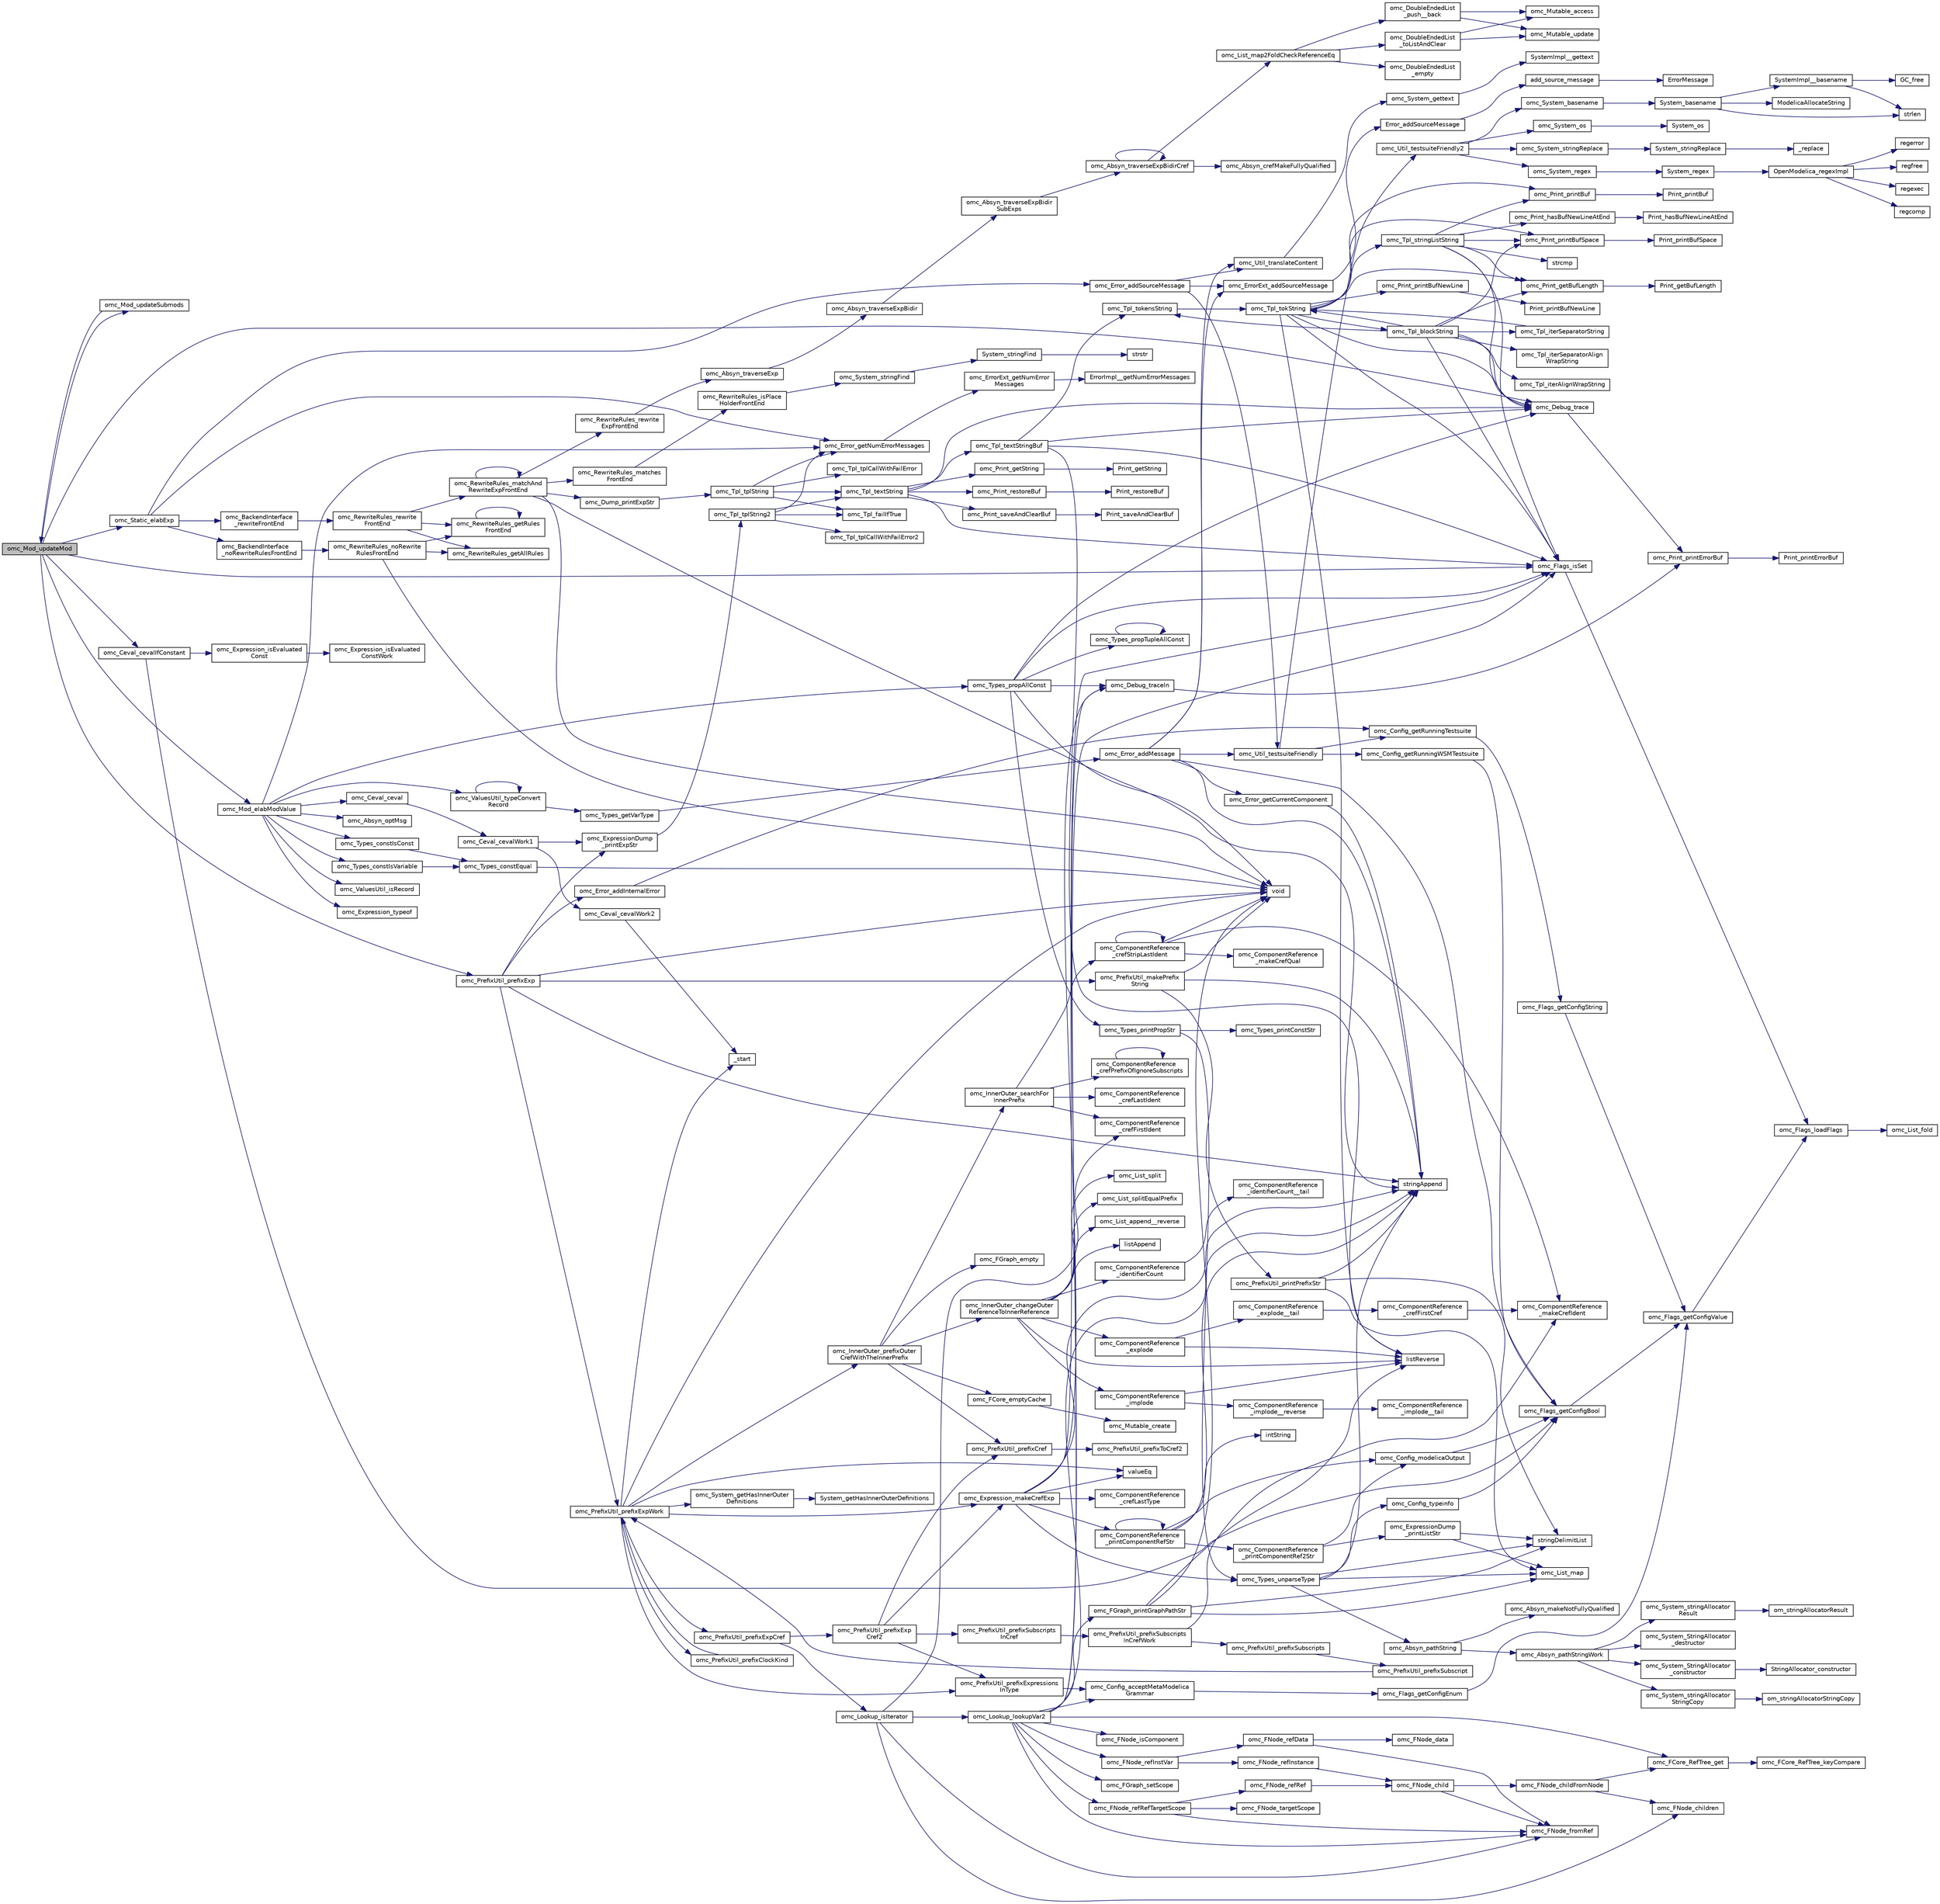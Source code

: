 digraph "omc_Mod_updateMod"
{
  edge [fontname="Helvetica",fontsize="10",labelfontname="Helvetica",labelfontsize="10"];
  node [fontname="Helvetica",fontsize="10",shape=record];
  rankdir="LR";
  Node6877 [label="omc_Mod_updateMod",height=0.2,width=0.4,color="black", fillcolor="grey75", style="filled", fontcolor="black"];
  Node6877 -> Node6878 [color="midnightblue",fontsize="10",style="solid",fontname="Helvetica"];
  Node6878 [label="omc_Mod_updateSubmods",height=0.2,width=0.4,color="black", fillcolor="white", style="filled",URL="$d1/dd5/_mod_8c.html#a3542d90eb54c0f82213aaed5eaaa55c6"];
  Node6878 -> Node6877 [color="midnightblue",fontsize="10",style="solid",fontname="Helvetica"];
  Node6877 -> Node6879 [color="midnightblue",fontsize="10",style="solid",fontname="Helvetica"];
  Node6879 [label="omc_Static_elabExp",height=0.2,width=0.4,color="black", fillcolor="white", style="filled",URL="$d0/d86/_static_8c.html#a3559888bc6b427261342f66dd48d39d4"];
  Node6879 -> Node6880 [color="midnightblue",fontsize="10",style="solid",fontname="Helvetica"];
  Node6880 [label="omc_BackendInterface\l_noRewriteRulesFrontEnd",height=0.2,width=0.4,color="black", fillcolor="white", style="filled",URL="$df/d4e/_backend_interface_8c.html#a80c4dbf787310b487fa12f1f85346f6c"];
  Node6880 -> Node6881 [color="midnightblue",fontsize="10",style="solid",fontname="Helvetica"];
  Node6881 [label="omc_RewriteRules_noRewrite\lRulesFrontEnd",height=0.2,width=0.4,color="black", fillcolor="white", style="filled",URL="$d5/d62/_rewrite_rules_8c.html#a5c00935481499dfd5b14fafcdbaa8a44"];
  Node6881 -> Node6882 [color="midnightblue",fontsize="10",style="solid",fontname="Helvetica"];
  Node6882 [label="omc_RewriteRules_getRules\lFrontEnd",height=0.2,width=0.4,color="black", fillcolor="white", style="filled",URL="$d5/d62/_rewrite_rules_8c.html#abab7a42d066778f6ac33ddacb6fd2ad4"];
  Node6882 -> Node6882 [color="midnightblue",fontsize="10",style="solid",fontname="Helvetica"];
  Node6881 -> Node6883 [color="midnightblue",fontsize="10",style="solid",fontname="Helvetica"];
  Node6883 [label="omc_RewriteRules_getAllRules",height=0.2,width=0.4,color="black", fillcolor="white", style="filled",URL="$d5/d62/_rewrite_rules_8c.html#a4512a6535e05e242332ccbc0a724d675"];
  Node6881 -> Node6884 [color="midnightblue",fontsize="10",style="solid",fontname="Helvetica"];
  Node6884 [label="void",height=0.2,width=0.4,color="black", fillcolor="white", style="filled",URL="$d1/dd1/3rd_party_2gc_2include_2gc_8h.html#acacfa47efcc44a29f7bb7d98f2a000f8"];
  Node6879 -> Node6885 [color="midnightblue",fontsize="10",style="solid",fontname="Helvetica"];
  Node6885 [label="omc_BackendInterface\l_rewriteFrontEnd",height=0.2,width=0.4,color="black", fillcolor="white", style="filled",URL="$df/d4e/_backend_interface_8c.html#aa24c64e0e29197b384561f4cf8ebfcab"];
  Node6885 -> Node6886 [color="midnightblue",fontsize="10",style="solid",fontname="Helvetica"];
  Node6886 [label="omc_RewriteRules_rewrite\lFrontEnd",height=0.2,width=0.4,color="black", fillcolor="white", style="filled",URL="$d5/d62/_rewrite_rules_8c.html#a9ea59226cf3491009f366b9b3a960f15"];
  Node6886 -> Node6882 [color="midnightblue",fontsize="10",style="solid",fontname="Helvetica"];
  Node6886 -> Node6883 [color="midnightblue",fontsize="10",style="solid",fontname="Helvetica"];
  Node6886 -> Node6887 [color="midnightblue",fontsize="10",style="solid",fontname="Helvetica"];
  Node6887 [label="omc_RewriteRules_matchAnd\lRewriteExpFrontEnd",height=0.2,width=0.4,color="black", fillcolor="white", style="filled",URL="$d5/d62/_rewrite_rules_8c.html#afb9ee298b785c752879c3a1453860cf3"];
  Node6887 -> Node6888 [color="midnightblue",fontsize="10",style="solid",fontname="Helvetica"];
  Node6888 [label="omc_RewriteRules_matches\lFrontEnd",height=0.2,width=0.4,color="black", fillcolor="white", style="filled",URL="$d5/d62/_rewrite_rules_8c.html#a8e0ef871282a0a434bbfc649214418b9"];
  Node6888 -> Node6889 [color="midnightblue",fontsize="10",style="solid",fontname="Helvetica"];
  Node6889 [label="omc_RewriteRules_isPlace\lHolderFrontEnd",height=0.2,width=0.4,color="black", fillcolor="white", style="filled",URL="$d5/d62/_rewrite_rules_8c.html#ae2977f22cdf902544850859dff55fae9"];
  Node6889 -> Node6890 [color="midnightblue",fontsize="10",style="solid",fontname="Helvetica"];
  Node6890 [label="omc_System_stringFind",height=0.2,width=0.4,color="black", fillcolor="white", style="filled",URL="$d1/d95/_system_8c.html#aaf91a54874eb5ec9ee51361de070f43f"];
  Node6890 -> Node6891 [color="midnightblue",fontsize="10",style="solid",fontname="Helvetica"];
  Node6891 [label="System_stringFind",height=0.2,width=0.4,color="black", fillcolor="white", style="filled",URL="$d8/d28/_compiler_2boot_2build_2system_8h.html#a616f6ee1c9578bea3ee5ecb840b19682"];
  Node6891 -> Node6892 [color="midnightblue",fontsize="10",style="solid",fontname="Helvetica"];
  Node6892 [label="strstr",height=0.2,width=0.4,color="black", fillcolor="white", style="filled",URL="$df/deb/3rd_party_2regex-0_812_2test_2test_8c.html#a1e5ffad39b65fa937afd3ee288ccf877"];
  Node6887 -> Node6893 [color="midnightblue",fontsize="10",style="solid",fontname="Helvetica"];
  Node6893 [label="omc_RewriteRules_rewrite\lExpFrontEnd",height=0.2,width=0.4,color="black", fillcolor="white", style="filled",URL="$d5/d62/_rewrite_rules_8c.html#a513d50178168c55bf4f694c9be636913"];
  Node6893 -> Node6894 [color="midnightblue",fontsize="10",style="solid",fontname="Helvetica"];
  Node6894 [label="omc_Absyn_traverseExp",height=0.2,width=0.4,color="black", fillcolor="white", style="filled",URL="$d0/d78/_absyn_8c.html#a4e56ea0b5399f08689d164dcbe995886"];
  Node6894 -> Node6895 [color="midnightblue",fontsize="10",style="solid",fontname="Helvetica"];
  Node6895 [label="omc_Absyn_traverseExpBidir",height=0.2,width=0.4,color="black", fillcolor="white", style="filled",URL="$d0/d78/_absyn_8c.html#add896b000d61c35a4c46cdae7cc6b81a"];
  Node6895 -> Node6896 [color="midnightblue",fontsize="10",style="solid",fontname="Helvetica"];
  Node6896 [label="omc_Absyn_traverseExpBidir\lSubExps",height=0.2,width=0.4,color="black", fillcolor="white", style="filled",URL="$d0/d78/_absyn_8c.html#abe7f9b3aa83ab4de1cb090df682e5fdc"];
  Node6896 -> Node6897 [color="midnightblue",fontsize="10",style="solid",fontname="Helvetica"];
  Node6897 [label="omc_Absyn_traverseExpBidirCref",height=0.2,width=0.4,color="black", fillcolor="white", style="filled",URL="$d0/d78/_absyn_8c.html#a8a631828d351ac06cd8a7b6c92ba9970"];
  Node6897 -> Node6897 [color="midnightblue",fontsize="10",style="solid",fontname="Helvetica"];
  Node6897 -> Node6898 [color="midnightblue",fontsize="10",style="solid",fontname="Helvetica"];
  Node6898 [label="omc_Absyn_crefMakeFullyQualified",height=0.2,width=0.4,color="black", fillcolor="white", style="filled",URL="$d0/d78/_absyn_8c.html#aacd95a0f5b0b2f2bcfbe1927e6bd489e"];
  Node6897 -> Node6899 [color="midnightblue",fontsize="10",style="solid",fontname="Helvetica"];
  Node6899 [label="omc_List_map2FoldCheckReferenceEq",height=0.2,width=0.4,color="black", fillcolor="white", style="filled",URL="$da/d72/_compiler_2boot_2build_2list_8c.html#a620a57c2f9996057cbb8dcd1b183018f"];
  Node6899 -> Node6900 [color="midnightblue",fontsize="10",style="solid",fontname="Helvetica"];
  Node6900 [label="omc_DoubleEndedList\l_empty",height=0.2,width=0.4,color="black", fillcolor="white", style="filled",URL="$df/d56/_double_ended_list_8c.html#a5bd04948a6755a3b46a10804641c2a35"];
  Node6899 -> Node6901 [color="midnightblue",fontsize="10",style="solid",fontname="Helvetica"];
  Node6901 [label="omc_DoubleEndedList\l_push__back",height=0.2,width=0.4,color="black", fillcolor="white", style="filled",URL="$df/d56/_double_ended_list_8c.html#afd49a883c63046b88cd3d060c51907f1"];
  Node6901 -> Node6902 [color="midnightblue",fontsize="10",style="solid",fontname="Helvetica"];
  Node6902 [label="omc_Mutable_access",height=0.2,width=0.4,color="black", fillcolor="white", style="filled",URL="$d8/de3/_mutable_8c.html#a4d9367043438a5c1a24d17f1f9559996"];
  Node6901 -> Node6903 [color="midnightblue",fontsize="10",style="solid",fontname="Helvetica"];
  Node6903 [label="omc_Mutable_update",height=0.2,width=0.4,color="black", fillcolor="white", style="filled",URL="$d8/de3/_mutable_8c.html#a453a811f6b99a2c2625aa9e95c27cb2c"];
  Node6899 -> Node6904 [color="midnightblue",fontsize="10",style="solid",fontname="Helvetica"];
  Node6904 [label="omc_DoubleEndedList\l_toListAndClear",height=0.2,width=0.4,color="black", fillcolor="white", style="filled",URL="$df/d56/_double_ended_list_8c.html#a29b31effb236408e896ba6e9191f1f31"];
  Node6904 -> Node6902 [color="midnightblue",fontsize="10",style="solid",fontname="Helvetica"];
  Node6904 -> Node6903 [color="midnightblue",fontsize="10",style="solid",fontname="Helvetica"];
  Node6887 -> Node6905 [color="midnightblue",fontsize="10",style="solid",fontname="Helvetica"];
  Node6905 [label="stringAppend",height=0.2,width=0.4,color="black", fillcolor="white", style="filled",URL="$d7/deb/build_2include_2omc_2c_2util_2modelica__string_8c.html#a751007abc59e9ca7978f2af10a0c814f"];
  Node6887 -> Node6906 [color="midnightblue",fontsize="10",style="solid",fontname="Helvetica"];
  Node6906 [label="omc_Dump_printExpStr",height=0.2,width=0.4,color="black", fillcolor="white", style="filled",URL="$d8/d4d/_dump_8c.html#a17160be8bc0a8dd3d57b9c01a81f4571"];
  Node6906 -> Node6907 [color="midnightblue",fontsize="10",style="solid",fontname="Helvetica"];
  Node6907 [label="omc_Tpl_tplString",height=0.2,width=0.4,color="black", fillcolor="white", style="filled",URL="$d7/d52/_tpl_8c.html#aa1d15a30935372710f07a5ba3276dc70"];
  Node6907 -> Node6908 [color="midnightblue",fontsize="10",style="solid",fontname="Helvetica"];
  Node6908 [label="omc_Error_getNumErrorMessages",height=0.2,width=0.4,color="black", fillcolor="white", style="filled",URL="$db/da1/_compiler_2boot_2build_2error_8c.html#a6f9ff3d03e91883492e13af7fbc088ff"];
  Node6908 -> Node6909 [color="midnightblue",fontsize="10",style="solid",fontname="Helvetica"];
  Node6909 [label="omc_ErrorExt_getNumError\lMessages",height=0.2,width=0.4,color="black", fillcolor="white", style="filled",URL="$d4/dce/_error_ext_8c.html#a0195f83af0487b3e7bf35deb4225e582"];
  Node6909 -> Node6910 [color="midnightblue",fontsize="10",style="solid",fontname="Helvetica"];
  Node6910 [label="ErrorImpl__getNumErrorMessages",height=0.2,width=0.4,color="black", fillcolor="white", style="filled",URL="$d1/d40/boot_2build_2_error_ext_8h.html#a1206137921767ad0e49abe96adf7b5e3"];
  Node6907 -> Node6911 [color="midnightblue",fontsize="10",style="solid",fontname="Helvetica"];
  Node6911 [label="omc_Tpl_tplCallWithFailError",height=0.2,width=0.4,color="black", fillcolor="white", style="filled",URL="$d7/d52/_tpl_8c.html#a97b981684a5f0c8f870746abdde666d7"];
  Node6907 -> Node6912 [color="midnightblue",fontsize="10",style="solid",fontname="Helvetica"];
  Node6912 [label="omc_Tpl_failIfTrue",height=0.2,width=0.4,color="black", fillcolor="white", style="filled",URL="$d7/d52/_tpl_8c.html#a4c5af303d93cb4cea7b309b336519c31"];
  Node6907 -> Node6913 [color="midnightblue",fontsize="10",style="solid",fontname="Helvetica"];
  Node6913 [label="omc_Tpl_textString",height=0.2,width=0.4,color="black", fillcolor="white", style="filled",URL="$d7/d52/_tpl_8c.html#a3df7e553e36d815ca12207c1b633f741"];
  Node6913 -> Node6914 [color="midnightblue",fontsize="10",style="solid",fontname="Helvetica"];
  Node6914 [label="omc_Print_saveAndClearBuf",height=0.2,width=0.4,color="black", fillcolor="white", style="filled",URL="$dc/d4a/_print_8c.html#a9be4a7e0fd8ef4d0e9a96b6a7d30129b"];
  Node6914 -> Node6915 [color="midnightblue",fontsize="10",style="solid",fontname="Helvetica"];
  Node6915 [label="Print_saveAndClearBuf",height=0.2,width=0.4,color="black", fillcolor="white", style="filled",URL="$db/def/_print_8h.html#afbd06f69772f11802874118538c5e3cb"];
  Node6913 -> Node6916 [color="midnightblue",fontsize="10",style="solid",fontname="Helvetica"];
  Node6916 [label="omc_Tpl_textStringBuf",height=0.2,width=0.4,color="black", fillcolor="white", style="filled",URL="$d7/d52/_tpl_8c.html#a569b285dc7a7a3d881d4a69ee8857b85"];
  Node6916 -> Node6917 [color="midnightblue",fontsize="10",style="solid",fontname="Helvetica"];
  Node6917 [label="omc_Tpl_tokensString",height=0.2,width=0.4,color="black", fillcolor="white", style="filled",URL="$d7/d52/_tpl_8c.html#a2085a822c35dc488683fbb303c0d6546"];
  Node6917 -> Node6918 [color="midnightblue",fontsize="10",style="solid",fontname="Helvetica"];
  Node6918 [label="omc_Tpl_tokString",height=0.2,width=0.4,color="black", fillcolor="white", style="filled",URL="$d7/d52/_tpl_8c.html#aaad1c380626ef433bd8e0102f48743cf"];
  Node6918 -> Node6919 [color="midnightblue",fontsize="10",style="solid",fontname="Helvetica"];
  Node6919 [label="omc_Print_printBufNewLine",height=0.2,width=0.4,color="black", fillcolor="white", style="filled",URL="$dc/d4a/_print_8c.html#a56936142cb06c2610c5c55a0f0672826"];
  Node6919 -> Node6920 [color="midnightblue",fontsize="10",style="solid",fontname="Helvetica"];
  Node6920 [label="Print_printBufNewLine",height=0.2,width=0.4,color="black", fillcolor="white", style="filled",URL="$db/def/_print_8h.html#a3b18f8c254923287e4e0dc39d5c39a3a"];
  Node6918 -> Node6921 [color="midnightblue",fontsize="10",style="solid",fontname="Helvetica"];
  Node6921 [label="omc_Print_getBufLength",height=0.2,width=0.4,color="black", fillcolor="white", style="filled",URL="$dc/d4a/_print_8c.html#a65cb82b6b1bc6acf3a656ef9978109b2"];
  Node6921 -> Node6922 [color="midnightblue",fontsize="10",style="solid",fontname="Helvetica"];
  Node6922 [label="Print_getBufLength",height=0.2,width=0.4,color="black", fillcolor="white", style="filled",URL="$db/def/_print_8h.html#a512282b99288e8ec6b431e7dee78c76f"];
  Node6918 -> Node6923 [color="midnightblue",fontsize="10",style="solid",fontname="Helvetica"];
  Node6923 [label="omc_Print_printBufSpace",height=0.2,width=0.4,color="black", fillcolor="white", style="filled",URL="$dc/d4a/_print_8c.html#a02aa663c225bece7c208406683415d6f"];
  Node6923 -> Node6924 [color="midnightblue",fontsize="10",style="solid",fontname="Helvetica"];
  Node6924 [label="Print_printBufSpace",height=0.2,width=0.4,color="black", fillcolor="white", style="filled",URL="$db/def/_print_8h.html#a494a05754b95d4ded8cf421fe8799495"];
  Node6918 -> Node6925 [color="midnightblue",fontsize="10",style="solid",fontname="Helvetica"];
  Node6925 [label="omc_Print_printBuf",height=0.2,width=0.4,color="black", fillcolor="white", style="filled",URL="$dc/d4a/_print_8c.html#a0814578dcc1618c6b57729067765170b"];
  Node6925 -> Node6926 [color="midnightblue",fontsize="10",style="solid",fontname="Helvetica"];
  Node6926 [label="Print_printBuf",height=0.2,width=0.4,color="black", fillcolor="white", style="filled",URL="$db/def/_print_8h.html#a4e09b57c2e6549226f6669ca20a3cf07"];
  Node6918 -> Node6927 [color="midnightblue",fontsize="10",style="solid",fontname="Helvetica"];
  Node6927 [label="omc_Tpl_stringListString",height=0.2,width=0.4,color="black", fillcolor="white", style="filled",URL="$d7/d52/_tpl_8c.html#aee284774d669dd515363b1fac8b7086c"];
  Node6927 -> Node6928 [color="midnightblue",fontsize="10",style="solid",fontname="Helvetica"];
  Node6928 [label="strcmp",height=0.2,width=0.4,color="black", fillcolor="white", style="filled",URL="$db/d13/_c_vode_get_8m.html#ab022bbe018438998408fda94a327a547"];
  Node6927 -> Node6921 [color="midnightblue",fontsize="10",style="solid",fontname="Helvetica"];
  Node6927 -> Node6923 [color="midnightblue",fontsize="10",style="solid",fontname="Helvetica"];
  Node6927 -> Node6925 [color="midnightblue",fontsize="10",style="solid",fontname="Helvetica"];
  Node6927 -> Node6929 [color="midnightblue",fontsize="10",style="solid",fontname="Helvetica"];
  Node6929 [label="omc_Print_hasBufNewLineAtEnd",height=0.2,width=0.4,color="black", fillcolor="white", style="filled",URL="$dc/d4a/_print_8c.html#a688e4a253785b1cd5b77e1a52c1a6dca"];
  Node6929 -> Node6930 [color="midnightblue",fontsize="10",style="solid",fontname="Helvetica"];
  Node6930 [label="Print_hasBufNewLineAtEnd",height=0.2,width=0.4,color="black", fillcolor="white", style="filled",URL="$db/def/_print_8h.html#a6941baa09472d7bbc87bec9ba099d164"];
  Node6927 -> Node6931 [color="midnightblue",fontsize="10",style="solid",fontname="Helvetica"];
  Node6931 [label="omc_Flags_isSet",height=0.2,width=0.4,color="black", fillcolor="white", style="filled",URL="$d3/db3/_flags_8c.html#a34e6591659b1578969141a635ff24042"];
  Node6931 -> Node6932 [color="midnightblue",fontsize="10",style="solid",fontname="Helvetica"];
  Node6932 [label="omc_Flags_loadFlags",height=0.2,width=0.4,color="black", fillcolor="white", style="filled",URL="$d3/db3/_flags_8c.html#a760d66f53b65ac257876ca0f6308f09f"];
  Node6932 -> Node6933 [color="midnightblue",fontsize="10",style="solid",fontname="Helvetica"];
  Node6933 [label="omc_List_fold",height=0.2,width=0.4,color="black", fillcolor="white", style="filled",URL="$da/d72/_compiler_2boot_2build_2list_8c.html#a3ec1ee3a5ff53be9af368e290be09182"];
  Node6927 -> Node6934 [color="midnightblue",fontsize="10",style="solid",fontname="Helvetica"];
  Node6934 [label="omc_Debug_trace",height=0.2,width=0.4,color="black", fillcolor="white", style="filled",URL="$d6/d1d/_compiler_2boot_2build_2debug_8c.html#a465f6e24432a8b1db4c7576ea09e7259"];
  Node6934 -> Node6935 [color="midnightblue",fontsize="10",style="solid",fontname="Helvetica"];
  Node6935 [label="omc_Print_printErrorBuf",height=0.2,width=0.4,color="black", fillcolor="white", style="filled",URL="$dc/d4a/_print_8c.html#a136f27763cbad8fdab9e975d877aff4b"];
  Node6935 -> Node6936 [color="midnightblue",fontsize="10",style="solid",fontname="Helvetica"];
  Node6936 [label="Print_printErrorBuf",height=0.2,width=0.4,color="black", fillcolor="white", style="filled",URL="$db/def/_print_8h.html#ac4ef051f731ad4fd851c45be8d215b4c"];
  Node6918 -> Node6937 [color="midnightblue",fontsize="10",style="solid",fontname="Helvetica"];
  Node6937 [label="omc_Tpl_blockString",height=0.2,width=0.4,color="black", fillcolor="white", style="filled",URL="$d7/d52/_tpl_8c.html#a5439b4832f78013add9b4aa8389f2bdc"];
  Node6937 -> Node6917 [color="midnightblue",fontsize="10",style="solid",fontname="Helvetica"];
  Node6937 -> Node6923 [color="midnightblue",fontsize="10",style="solid",fontname="Helvetica"];
  Node6937 -> Node6921 [color="midnightblue",fontsize="10",style="solid",fontname="Helvetica"];
  Node6937 -> Node6918 [color="midnightblue",fontsize="10",style="solid",fontname="Helvetica"];
  Node6937 -> Node6938 [color="midnightblue",fontsize="10",style="solid",fontname="Helvetica"];
  Node6938 [label="omc_Tpl_iterSeparatorString",height=0.2,width=0.4,color="black", fillcolor="white", style="filled",URL="$d7/d52/_tpl_8c.html#aac82332fb79d7c0b20e59be6a4161452"];
  Node6938 -> Node6918 [color="midnightblue",fontsize="10",style="solid",fontname="Helvetica"];
  Node6937 -> Node6939 [color="midnightblue",fontsize="10",style="solid",fontname="Helvetica"];
  Node6939 [label="omc_Tpl_iterSeparatorAlign\lWrapString",height=0.2,width=0.4,color="black", fillcolor="white", style="filled",URL="$d7/d52/_tpl_8c.html#abf190d9e11ccd80e0749d132287e5052"];
  Node6937 -> Node6940 [color="midnightblue",fontsize="10",style="solid",fontname="Helvetica"];
  Node6940 [label="omc_Tpl_iterAlignWrapString",height=0.2,width=0.4,color="black", fillcolor="white", style="filled",URL="$d7/d52/_tpl_8c.html#a6b1e4c1278b1da42e896a4ea81cc6fd3"];
  Node6937 -> Node6931 [color="midnightblue",fontsize="10",style="solid",fontname="Helvetica"];
  Node6937 -> Node6934 [color="midnightblue",fontsize="10",style="solid",fontname="Helvetica"];
  Node6918 -> Node6941 [color="midnightblue",fontsize="10",style="solid",fontname="Helvetica"];
  Node6941 [label="listReverse",height=0.2,width=0.4,color="black", fillcolor="white", style="filled",URL="$d2/d57/build_2include_2omc_2c_2meta_2meta__modelica__builtin_8h.html#a81001ba45c298ade27540edd2589777c"];
  Node6918 -> Node6931 [color="midnightblue",fontsize="10",style="solid",fontname="Helvetica"];
  Node6918 -> Node6934 [color="midnightblue",fontsize="10",style="solid",fontname="Helvetica"];
  Node6916 -> Node6941 [color="midnightblue",fontsize="10",style="solid",fontname="Helvetica"];
  Node6916 -> Node6931 [color="midnightblue",fontsize="10",style="solid",fontname="Helvetica"];
  Node6916 -> Node6934 [color="midnightblue",fontsize="10",style="solid",fontname="Helvetica"];
  Node6913 -> Node6942 [color="midnightblue",fontsize="10",style="solid",fontname="Helvetica"];
  Node6942 [label="omc_Print_getString",height=0.2,width=0.4,color="black", fillcolor="white", style="filled",URL="$dc/d4a/_print_8c.html#a24f4e5ba012abc81ac68e0c3bfb3dfcb"];
  Node6942 -> Node6943 [color="midnightblue",fontsize="10",style="solid",fontname="Helvetica"];
  Node6943 [label="Print_getString",height=0.2,width=0.4,color="black", fillcolor="white", style="filled",URL="$db/def/_print_8h.html#adc535a7680da761472c50a3613eba8d7"];
  Node6913 -> Node6944 [color="midnightblue",fontsize="10",style="solid",fontname="Helvetica"];
  Node6944 [label="omc_Print_restoreBuf",height=0.2,width=0.4,color="black", fillcolor="white", style="filled",URL="$dc/d4a/_print_8c.html#ab5cdbbbaeeac69f9d76f10b1354c7ba2"];
  Node6944 -> Node6945 [color="midnightblue",fontsize="10",style="solid",fontname="Helvetica"];
  Node6945 [label="Print_restoreBuf",height=0.2,width=0.4,color="black", fillcolor="white", style="filled",URL="$db/def/_print_8h.html#a30efd8fc4a8cb13b594cb63bcac9407c"];
  Node6913 -> Node6931 [color="midnightblue",fontsize="10",style="solid",fontname="Helvetica"];
  Node6913 -> Node6934 [color="midnightblue",fontsize="10",style="solid",fontname="Helvetica"];
  Node6887 -> Node6887 [color="midnightblue",fontsize="10",style="solid",fontname="Helvetica"];
  Node6887 -> Node6884 [color="midnightblue",fontsize="10",style="solid",fontname="Helvetica"];
  Node6879 -> Node6908 [color="midnightblue",fontsize="10",style="solid",fontname="Helvetica"];
  Node6879 -> Node6946 [color="midnightblue",fontsize="10",style="solid",fontname="Helvetica"];
  Node6946 [label="omc_Error_addSourceMessage",height=0.2,width=0.4,color="black", fillcolor="white", style="filled",URL="$db/da1/_compiler_2boot_2build_2error_8c.html#a991bd0d249f0698967bd89d565719016"];
  Node6946 -> Node6947 [color="midnightblue",fontsize="10",style="solid",fontname="Helvetica"];
  Node6947 [label="omc_Util_translateContent",height=0.2,width=0.4,color="black", fillcolor="white", style="filled",URL="$d9/d7c/_compiler_2boot_2build_2util_8c.html#af677b04abc76ada92619360b1a4e1238"];
  Node6947 -> Node6948 [color="midnightblue",fontsize="10",style="solid",fontname="Helvetica"];
  Node6948 [label="omc_System_gettext",height=0.2,width=0.4,color="black", fillcolor="white", style="filled",URL="$d1/d95/_system_8c.html#ae39e41c84235850a135a73187a387d21"];
  Node6948 -> Node6949 [color="midnightblue",fontsize="10",style="solid",fontname="Helvetica"];
  Node6949 [label="SystemImpl__gettext",height=0.2,width=0.4,color="black", fillcolor="white", style="filled",URL="$d8/d28/_compiler_2boot_2build_2system_8h.html#a082d216ff61d9f3b30e1fe92e3fc5860"];
  Node6946 -> Node6950 [color="midnightblue",fontsize="10",style="solid",fontname="Helvetica"];
  Node6950 [label="omc_ErrorExt_addSourceMessage",height=0.2,width=0.4,color="black", fillcolor="white", style="filled",URL="$d4/dce/_error_ext_8c.html#a2aab7fef8718e5c7b0e410daf818bf99"];
  Node6950 -> Node6951 [color="midnightblue",fontsize="10",style="solid",fontname="Helvetica"];
  Node6951 [label="Error_addSourceMessage",height=0.2,width=0.4,color="black", fillcolor="white", style="filled",URL="$d1/d40/boot_2build_2_error_ext_8h.html#afef4410ffb05473c1ca2f30078ee39a8"];
  Node6951 -> Node6952 [color="midnightblue",fontsize="10",style="solid",fontname="Helvetica"];
  Node6952 [label="add_source_message",height=0.2,width=0.4,color="black", fillcolor="white", style="filled",URL="$dc/d1d/errorext_8cpp.html#a658c4e234277aba60ad929952c45d9e2"];
  Node6952 -> Node6953 [color="midnightblue",fontsize="10",style="solid",fontname="Helvetica"];
  Node6953 [label="ErrorMessage",height=0.2,width=0.4,color="black", fillcolor="white", style="filled",URL="$d4/dbe/_o_m_c_monitor_8c.html#ad78b5494db8b59027d08860c5efce10f"];
  Node6946 -> Node6954 [color="midnightblue",fontsize="10",style="solid",fontname="Helvetica"];
  Node6954 [label="omc_Util_testsuiteFriendly",height=0.2,width=0.4,color="black", fillcolor="white", style="filled",URL="$d9/d7c/_compiler_2boot_2build_2util_8c.html#ad7f719bd6355b185d211a8c8ff0cc7be"];
  Node6954 -> Node6955 [color="midnightblue",fontsize="10",style="solid",fontname="Helvetica"];
  Node6955 [label="omc_Util_testsuiteFriendly2",height=0.2,width=0.4,color="black", fillcolor="white", style="filled",URL="$d9/d7c/_compiler_2boot_2build_2util_8c.html#ab96745984cab835c8ae43a8f02fb268b"];
  Node6955 -> Node6956 [color="midnightblue",fontsize="10",style="solid",fontname="Helvetica"];
  Node6956 [label="omc_System_basename",height=0.2,width=0.4,color="black", fillcolor="white", style="filled",URL="$d1/d95/_system_8c.html#acb158f48d2d963dbc65eb161259659a7"];
  Node6956 -> Node6957 [color="midnightblue",fontsize="10",style="solid",fontname="Helvetica"];
  Node6957 [label="System_basename",height=0.2,width=0.4,color="black", fillcolor="white", style="filled",URL="$d8/d28/_compiler_2boot_2build_2system_8h.html#a7b722b53b1ba7f3ffdc3624727daa000"];
  Node6957 -> Node6958 [color="midnightblue",fontsize="10",style="solid",fontname="Helvetica"];
  Node6958 [label="SystemImpl__basename",height=0.2,width=0.4,color="black", fillcolor="white", style="filled",URL="$d4/d45/systemimpl_8c.html#af0ce445d63d4d737a2ed25d05b45463c"];
  Node6958 -> Node6959 [color="midnightblue",fontsize="10",style="solid",fontname="Helvetica"];
  Node6959 [label="strlen",height=0.2,width=0.4,color="black", fillcolor="white", style="filled",URL="$d7/d57/iregex_8c.html#a492442620ce65db20fe7297b43cbca65"];
  Node6958 -> Node6960 [color="midnightblue",fontsize="10",style="solid",fontname="Helvetica"];
  Node6960 [label="GC_free",height=0.2,width=0.4,color="black", fillcolor="white", style="filled",URL="$d1/dd1/3rd_party_2gc_2include_2gc_8h.html#aef11fb85e24d9cdb7da9ef9df26d45b3"];
  Node6957 -> Node6961 [color="midnightblue",fontsize="10",style="solid",fontname="Helvetica"];
  Node6961 [label="ModelicaAllocateString",height=0.2,width=0.4,color="black", fillcolor="white", style="filled",URL="$d7/dcd/group__core_utils.html#gaeccaa0b46edead0608a6982dddb917ec",tooltip="Allocate memory for a Modelica string which is used as return argument of an external Modelica functi..."];
  Node6957 -> Node6959 [color="midnightblue",fontsize="10",style="solid",fontname="Helvetica"];
  Node6955 -> Node6962 [color="midnightblue",fontsize="10",style="solid",fontname="Helvetica"];
  Node6962 [label="omc_System_os",height=0.2,width=0.4,color="black", fillcolor="white", style="filled",URL="$d1/d95/_system_8c.html#ab4261551580fc07778c15d3b0cb0cdfd"];
  Node6962 -> Node6963 [color="midnightblue",fontsize="10",style="solid",fontname="Helvetica"];
  Node6963 [label="System_os",height=0.2,width=0.4,color="black", fillcolor="white", style="filled",URL="$d8/d28/_compiler_2boot_2build_2system_8h.html#a967ce96198372dc665f235bb728adb6f"];
  Node6955 -> Node6964 [color="midnightblue",fontsize="10",style="solid",fontname="Helvetica"];
  Node6964 [label="omc_System_stringReplace",height=0.2,width=0.4,color="black", fillcolor="white", style="filled",URL="$d1/d95/_system_8c.html#a058b959f3f74b2d76bb6b21a01cdddb1"];
  Node6964 -> Node6965 [color="midnightblue",fontsize="10",style="solid",fontname="Helvetica"];
  Node6965 [label="System_stringReplace",height=0.2,width=0.4,color="black", fillcolor="white", style="filled",URL="$d8/d28/_compiler_2boot_2build_2system_8h.html#abd9e4634afacfdd5c965aee4d8662e35"];
  Node6965 -> Node6966 [color="midnightblue",fontsize="10",style="solid",fontname="Helvetica"];
  Node6966 [label="_replace",height=0.2,width=0.4,color="black", fillcolor="white", style="filled",URL="$d0/dfd/printimpl_8c.html#a0ba59718edccbb5a0e203e2c9600a69c"];
  Node6955 -> Node6967 [color="midnightblue",fontsize="10",style="solid",fontname="Helvetica"];
  Node6967 [label="omc_System_regex",height=0.2,width=0.4,color="black", fillcolor="white", style="filled",URL="$d1/d95/_system_8c.html#af4ee178a494a93c0aba547ce82e7f403"];
  Node6967 -> Node6968 [color="midnightblue",fontsize="10",style="solid",fontname="Helvetica"];
  Node6968 [label="System_regex",height=0.2,width=0.4,color="black", fillcolor="white", style="filled",URL="$d8/d28/_compiler_2boot_2build_2system_8h.html#a7c20ab6d7ecb2cb478fb5739f8581bf3"];
  Node6968 -> Node6969 [color="midnightblue",fontsize="10",style="solid",fontname="Helvetica"];
  Node6969 [label="OpenModelica_regexImpl",height=0.2,width=0.4,color="black", fillcolor="white", style="filled",URL="$d4/d6b/build_2include_2omc_2c_2util_2utility_8c.html#abc11c26ce9d5eaf728bfee9160f61b58"];
  Node6969 -> Node6970 [color="midnightblue",fontsize="10",style="solid",fontname="Helvetica"];
  Node6970 [label="regcomp",height=0.2,width=0.4,color="black", fillcolor="white", style="filled",URL="$dc/d08/gkregex_8h.html#a430f0c9389ac6c08be2286257691317b"];
  Node6969 -> Node6971 [color="midnightblue",fontsize="10",style="solid",fontname="Helvetica"];
  Node6971 [label="regerror",height=0.2,width=0.4,color="black", fillcolor="white", style="filled",URL="$dc/d08/gkregex_8h.html#a0284fc25f2802396427939f37caccc1c"];
  Node6969 -> Node6972 [color="midnightblue",fontsize="10",style="solid",fontname="Helvetica"];
  Node6972 [label="regfree",height=0.2,width=0.4,color="black", fillcolor="white", style="filled",URL="$dc/d08/gkregex_8h.html#a87e79b6d048a32ffbfdb234c4166e769"];
  Node6969 -> Node6973 [color="midnightblue",fontsize="10",style="solid",fontname="Helvetica"];
  Node6973 [label="regexec",height=0.2,width=0.4,color="black", fillcolor="white", style="filled",URL="$dc/d08/gkregex_8h.html#a179877eb45bb29da01e5101325554d73"];
  Node6954 -> Node6974 [color="midnightblue",fontsize="10",style="solid",fontname="Helvetica"];
  Node6974 [label="omc_Config_getRunningTestsuite",height=0.2,width=0.4,color="black", fillcolor="white", style="filled",URL="$d1/d5c/_config_8c.html#afa2f208e09cd9979df49295043109099"];
  Node6974 -> Node6975 [color="midnightblue",fontsize="10",style="solid",fontname="Helvetica"];
  Node6975 [label="omc_Flags_getConfigString",height=0.2,width=0.4,color="black", fillcolor="white", style="filled",URL="$d3/db3/_flags_8c.html#a1bdc57ee7db1a86ebd954e1aa4d04c0c"];
  Node6975 -> Node6976 [color="midnightblue",fontsize="10",style="solid",fontname="Helvetica"];
  Node6976 [label="omc_Flags_getConfigValue",height=0.2,width=0.4,color="black", fillcolor="white", style="filled",URL="$d3/db3/_flags_8c.html#a96ba70d54b6662cf90933a207c0c6b8e"];
  Node6976 -> Node6932 [color="midnightblue",fontsize="10",style="solid",fontname="Helvetica"];
  Node6954 -> Node6977 [color="midnightblue",fontsize="10",style="solid",fontname="Helvetica"];
  Node6977 [label="omc_Config_getRunningWSMTestsuite",height=0.2,width=0.4,color="black", fillcolor="white", style="filled",URL="$d1/d5c/_config_8c.html#a9b4cae615bdffda9b7abbe6e04b1e6a5"];
  Node6977 -> Node6978 [color="midnightblue",fontsize="10",style="solid",fontname="Helvetica"];
  Node6978 [label="omc_Flags_getConfigBool",height=0.2,width=0.4,color="black", fillcolor="white", style="filled",URL="$d3/db3/_flags_8c.html#abc3d84cf6e1cf18f0cec0f052e7c85d9"];
  Node6978 -> Node6976 [color="midnightblue",fontsize="10",style="solid",fontname="Helvetica"];
  Node6877 -> Node6979 [color="midnightblue",fontsize="10",style="solid",fontname="Helvetica"];
  Node6979 [label="omc_Ceval_cevalIfConstant",height=0.2,width=0.4,color="black", fillcolor="white", style="filled",URL="$de/d71/_ceval_8c.html#a18257c08d0baf6aa8379e1f31323421e"];
  Node6979 -> Node6980 [color="midnightblue",fontsize="10",style="solid",fontname="Helvetica"];
  Node6980 [label="omc_Expression_isEvaluated\lConst",height=0.2,width=0.4,color="black", fillcolor="white", style="filled",URL="$d1/d08/_expression_8c.html#a340b306d0e81782f87cc6ded8a9b6af0"];
  Node6980 -> Node6981 [color="midnightblue",fontsize="10",style="solid",fontname="Helvetica"];
  Node6981 [label="omc_Expression_isEvaluated\lConstWork",height=0.2,width=0.4,color="black", fillcolor="white", style="filled",URL="$d1/d08/_expression_8c.html#a1470f8ed2691eefd7b5abc37b94e7f39"];
  Node6979 -> Node6978 [color="midnightblue",fontsize="10",style="solid",fontname="Helvetica"];
  Node6877 -> Node6982 [color="midnightblue",fontsize="10",style="solid",fontname="Helvetica"];
  Node6982 [label="omc_Mod_elabModValue",height=0.2,width=0.4,color="black", fillcolor="white", style="filled",URL="$d1/dd5/_mod_8c.html#a259cc3fa4a54f3fa39e722ac2b96fe47"];
  Node6982 -> Node6983 [color="midnightblue",fontsize="10",style="solid",fontname="Helvetica"];
  Node6983 [label="omc_Types_propAllConst",height=0.2,width=0.4,color="black", fillcolor="white", style="filled",URL="$d3/df6/_types_8c.html#ad6ecd90169b1d190bd0f87969761824d"];
  Node6983 -> Node6984 [color="midnightblue",fontsize="10",style="solid",fontname="Helvetica"];
  Node6984 [label="omc_Types_propTupleAllConst",height=0.2,width=0.4,color="black", fillcolor="white", style="filled",URL="$d3/df6/_types_8c.html#a3acf08c5099ed51afcde0205aeb63311"];
  Node6984 -> Node6984 [color="midnightblue",fontsize="10",style="solid",fontname="Helvetica"];
  Node6983 -> Node6931 [color="midnightblue",fontsize="10",style="solid",fontname="Helvetica"];
  Node6983 -> Node6934 [color="midnightblue",fontsize="10",style="solid",fontname="Helvetica"];
  Node6983 -> Node6985 [color="midnightblue",fontsize="10",style="solid",fontname="Helvetica"];
  Node6985 [label="omc_Types_printPropStr",height=0.2,width=0.4,color="black", fillcolor="white", style="filled",URL="$d3/df6/_types_8c.html#acac61011240d4bd14ab3c2a5f08ff0ac"];
  Node6985 -> Node6986 [color="midnightblue",fontsize="10",style="solid",fontname="Helvetica"];
  Node6986 [label="omc_Types_unparseType",height=0.2,width=0.4,color="black", fillcolor="white", style="filled",URL="$d3/df6/_types_8c.html#af91bd070b184ff08367dfc388d9259ef"];
  Node6986 -> Node6987 [color="midnightblue",fontsize="10",style="solid",fontname="Helvetica"];
  Node6987 [label="stringDelimitList",height=0.2,width=0.4,color="black", fillcolor="white", style="filled",URL="$d2/d57/build_2include_2omc_2c_2meta_2meta__modelica__builtin_8h.html#a6f570947bebe207c25a64ea25f5ca884"];
  Node6986 -> Node6988 [color="midnightblue",fontsize="10",style="solid",fontname="Helvetica"];
  Node6988 [label="omc_List_map",height=0.2,width=0.4,color="black", fillcolor="white", style="filled",URL="$da/d72/_compiler_2boot_2build_2list_8c.html#a70628b2c3fb199a118f80777135940ee"];
  Node6986 -> Node6905 [color="midnightblue",fontsize="10",style="solid",fontname="Helvetica"];
  Node6986 -> Node6989 [color="midnightblue",fontsize="10",style="solid",fontname="Helvetica"];
  Node6989 [label="omc_Config_typeinfo",height=0.2,width=0.4,color="black", fillcolor="white", style="filled",URL="$d1/d5c/_config_8c.html#a4c66800897412c64375295f2d7893c37"];
  Node6989 -> Node6978 [color="midnightblue",fontsize="10",style="solid",fontname="Helvetica"];
  Node6986 -> Node6990 [color="midnightblue",fontsize="10",style="solid",fontname="Helvetica"];
  Node6990 [label="omc_Absyn_pathString",height=0.2,width=0.4,color="black", fillcolor="white", style="filled",URL="$d0/d78/_absyn_8c.html#a8019d89e43bec6f522ed51a5feceeb83"];
  Node6990 -> Node6991 [color="midnightblue",fontsize="10",style="solid",fontname="Helvetica"];
  Node6991 [label="omc_Absyn_makeNotFullyQualified",height=0.2,width=0.4,color="black", fillcolor="white", style="filled",URL="$d0/d78/_absyn_8c.html#aa90ee78f7c8fc6fd5b988d9d6eadda59"];
  Node6990 -> Node6992 [color="midnightblue",fontsize="10",style="solid",fontname="Helvetica"];
  Node6992 [label="omc_Absyn_pathStringWork",height=0.2,width=0.4,color="black", fillcolor="white", style="filled",URL="$d0/d78/_absyn_8c.html#a5ac0f205a03658465c7029ab9217dc20"];
  Node6992 -> Node6993 [color="midnightblue",fontsize="10",style="solid",fontname="Helvetica"];
  Node6993 [label="omc_System_StringAllocator\l_constructor",height=0.2,width=0.4,color="black", fillcolor="white", style="filled",URL="$d1/d95/_system_8c.html#ad2e105aeacd5b1f062d1a0f82e45e34a"];
  Node6993 -> Node6994 [color="midnightblue",fontsize="10",style="solid",fontname="Helvetica"];
  Node6994 [label="StringAllocator_constructor",height=0.2,width=0.4,color="black", fillcolor="white", style="filled",URL="$dd/ddb/_system__includes_8h.html#a9f4da0f15063aa18a9e6ab5baa0ae36c"];
  Node6992 -> Node6995 [color="midnightblue",fontsize="10",style="solid",fontname="Helvetica"];
  Node6995 [label="omc_System_stringAllocator\lStringCopy",height=0.2,width=0.4,color="black", fillcolor="white", style="filled",URL="$d1/d95/_system_8c.html#af8847d2041f2dc8d967e8aecf3dc8c02"];
  Node6995 -> Node6996 [color="midnightblue",fontsize="10",style="solid",fontname="Helvetica"];
  Node6996 [label="om_stringAllocatorStringCopy",height=0.2,width=0.4,color="black", fillcolor="white", style="filled",URL="$dd/ddb/_system__includes_8h.html#a8e19a7a58e3c6431947680216dd4fa2a"];
  Node6992 -> Node6997 [color="midnightblue",fontsize="10",style="solid",fontname="Helvetica"];
  Node6997 [label="omc_System_stringAllocator\lResult",height=0.2,width=0.4,color="black", fillcolor="white", style="filled",URL="$d1/d95/_system_8c.html#af314a780e1ba28e87940376fefe833ca"];
  Node6997 -> Node6998 [color="midnightblue",fontsize="10",style="solid",fontname="Helvetica"];
  Node6998 [label="om_stringAllocatorResult",height=0.2,width=0.4,color="black", fillcolor="white", style="filled",URL="$dd/ddb/_system__includes_8h.html#ac5166cb81d1b1b91e6d70ab97c6c9bc3"];
  Node6992 -> Node6999 [color="midnightblue",fontsize="10",style="solid",fontname="Helvetica"];
  Node6999 [label="omc_System_StringAllocator\l_destructor",height=0.2,width=0.4,color="black", fillcolor="white", style="filled",URL="$d1/d95/_system_8c.html#abaad6ae894ae7b9dde52307668f61597"];
  Node6985 -> Node7000 [color="midnightblue",fontsize="10",style="solid",fontname="Helvetica"];
  Node7000 [label="omc_Types_printConstStr",height=0.2,width=0.4,color="black", fillcolor="white", style="filled",URL="$d3/df6/_types_8c.html#a88790694c685f6a256b22fa79d5f5a1d"];
  Node6983 -> Node7001 [color="midnightblue",fontsize="10",style="solid",fontname="Helvetica"];
  Node7001 [label="omc_Debug_traceln",height=0.2,width=0.4,color="black", fillcolor="white", style="filled",URL="$d6/d1d/_compiler_2boot_2build_2debug_8c.html#a39cb2cfbaaec041a9681a736f5faa624"];
  Node7001 -> Node6935 [color="midnightblue",fontsize="10",style="solid",fontname="Helvetica"];
  Node6983 -> Node6884 [color="midnightblue",fontsize="10",style="solid",fontname="Helvetica"];
  Node6982 -> Node7002 [color="midnightblue",fontsize="10",style="solid",fontname="Helvetica"];
  Node7002 [label="omc_Types_constIsVariable",height=0.2,width=0.4,color="black", fillcolor="white", style="filled",URL="$d3/df6/_types_8c.html#a6e3873a1e0a5f1de34f8430f6a142bb5"];
  Node7002 -> Node7003 [color="midnightblue",fontsize="10",style="solid",fontname="Helvetica"];
  Node7003 [label="omc_Types_constEqual",height=0.2,width=0.4,color="black", fillcolor="white", style="filled",URL="$d3/df6/_types_8c.html#a2a7fdb6df02438652061b43cb82c62d7"];
  Node7003 -> Node6884 [color="midnightblue",fontsize="10",style="solid",fontname="Helvetica"];
  Node6982 -> Node7004 [color="midnightblue",fontsize="10",style="solid",fontname="Helvetica"];
  Node7004 [label="omc_Absyn_optMsg",height=0.2,width=0.4,color="black", fillcolor="white", style="filled",URL="$d0/d78/_absyn_8c.html#ab7f60c727fdf9a9f737ba3336f0a8bb3"];
  Node6982 -> Node7005 [color="midnightblue",fontsize="10",style="solid",fontname="Helvetica"];
  Node7005 [label="omc_Types_constIsConst",height=0.2,width=0.4,color="black", fillcolor="white", style="filled",URL="$d3/df6/_types_8c.html#ae156f220133e323298ff5a64f65541d7"];
  Node7005 -> Node7003 [color="midnightblue",fontsize="10",style="solid",fontname="Helvetica"];
  Node6982 -> Node6908 [color="midnightblue",fontsize="10",style="solid",fontname="Helvetica"];
  Node6982 -> Node7006 [color="midnightblue",fontsize="10",style="solid",fontname="Helvetica"];
  Node7006 [label="omc_Ceval_ceval",height=0.2,width=0.4,color="black", fillcolor="white", style="filled",URL="$de/d71/_ceval_8c.html#a57918824d0676c839ced2d7248f4daf9"];
  Node7006 -> Node7007 [color="midnightblue",fontsize="10",style="solid",fontname="Helvetica"];
  Node7007 [label="omc_Ceval_cevalWork1",height=0.2,width=0.4,color="black", fillcolor="white", style="filled",URL="$de/d71/_ceval_8c.html#ad66d19fad1116fdf77fadaec135844f1"];
  Node7007 -> Node7008 [color="midnightblue",fontsize="10",style="solid",fontname="Helvetica"];
  Node7008 [label="omc_Ceval_cevalWork2",height=0.2,width=0.4,color="black", fillcolor="white", style="filled",URL="$de/d71/_ceval_8c.html#ad540606a27b9f43a76f25cdc3fd501ee"];
  Node7008 -> Node7009 [color="midnightblue",fontsize="10",style="solid",fontname="Helvetica"];
  Node7009 [label="_start",height=0.2,width=0.4,color="black", fillcolor="white", style="filled",URL="$d1/dfc/expat__lib_8c.html#adf65e97c498597b0fa234e787465c538"];
  Node7007 -> Node7010 [color="midnightblue",fontsize="10",style="solid",fontname="Helvetica"];
  Node7010 [label="omc_ExpressionDump\l_printExpStr",height=0.2,width=0.4,color="black", fillcolor="white", style="filled",URL="$d8/d16/_expression_dump_8c.html#ab1b14f2e6c847006a4235d1905bb2637"];
  Node7010 -> Node7011 [color="midnightblue",fontsize="10",style="solid",fontname="Helvetica"];
  Node7011 [label="omc_Tpl_tplString2",height=0.2,width=0.4,color="black", fillcolor="white", style="filled",URL="$d7/d52/_tpl_8c.html#a19e668217f7d6c0b176843e40633cae2"];
  Node7011 -> Node6908 [color="midnightblue",fontsize="10",style="solid",fontname="Helvetica"];
  Node7011 -> Node7012 [color="midnightblue",fontsize="10",style="solid",fontname="Helvetica"];
  Node7012 [label="omc_Tpl_tplCallWithFailError2",height=0.2,width=0.4,color="black", fillcolor="white", style="filled",URL="$d7/d52/_tpl_8c.html#af79df210cda1bb788fce4ef64cb58a0f"];
  Node7011 -> Node6912 [color="midnightblue",fontsize="10",style="solid",fontname="Helvetica"];
  Node7011 -> Node6913 [color="midnightblue",fontsize="10",style="solid",fontname="Helvetica"];
  Node6982 -> Node7013 [color="midnightblue",fontsize="10",style="solid",fontname="Helvetica"];
  Node7013 [label="omc_ValuesUtil_isRecord",height=0.2,width=0.4,color="black", fillcolor="white", style="filled",URL="$da/d15/_values_util_8c.html#a35c4ecf3f05bb7ed2ffaf22ae500a2b3"];
  Node6982 -> Node7014 [color="midnightblue",fontsize="10",style="solid",fontname="Helvetica"];
  Node7014 [label="omc_ValuesUtil_typeConvert\lRecord",height=0.2,width=0.4,color="black", fillcolor="white", style="filled",URL="$da/d15/_values_util_8c.html#a550deb24f55c260244721b3d25a04e2b"];
  Node7014 -> Node7014 [color="midnightblue",fontsize="10",style="solid",fontname="Helvetica"];
  Node7014 -> Node7015 [color="midnightblue",fontsize="10",style="solid",fontname="Helvetica"];
  Node7015 [label="omc_Types_getVarType",height=0.2,width=0.4,color="black", fillcolor="white", style="filled",URL="$d3/df6/_types_8c.html#a2c69ce9ddd110ee6e3b00dbda9761ca4"];
  Node7015 -> Node7016 [color="midnightblue",fontsize="10",style="solid",fontname="Helvetica"];
  Node7016 [label="omc_Error_addMessage",height=0.2,width=0.4,color="black", fillcolor="white", style="filled",URL="$db/da1/_compiler_2boot_2build_2error_8c.html#ac7cb956267dd6443414eb83a5c0b4693"];
  Node7016 -> Node6978 [color="midnightblue",fontsize="10",style="solid",fontname="Helvetica"];
  Node7016 -> Node7017 [color="midnightblue",fontsize="10",style="solid",fontname="Helvetica"];
  Node7017 [label="omc_Error_getCurrentComponent",height=0.2,width=0.4,color="black", fillcolor="white", style="filled",URL="$db/da1/_compiler_2boot_2build_2error_8c.html#aeb78c231e1d6119f91343f400ce91a08"];
  Node7017 -> Node6905 [color="midnightblue",fontsize="10",style="solid",fontname="Helvetica"];
  Node7016 -> Node6947 [color="midnightblue",fontsize="10",style="solid",fontname="Helvetica"];
  Node7016 -> Node6905 [color="midnightblue",fontsize="10",style="solid",fontname="Helvetica"];
  Node7016 -> Node6950 [color="midnightblue",fontsize="10",style="solid",fontname="Helvetica"];
  Node7016 -> Node6954 [color="midnightblue",fontsize="10",style="solid",fontname="Helvetica"];
  Node6982 -> Node7018 [color="midnightblue",fontsize="10",style="solid",fontname="Helvetica"];
  Node7018 [label="omc_Expression_typeof",height=0.2,width=0.4,color="black", fillcolor="white", style="filled",URL="$d1/d08/_expression_8c.html#a007abae479310b1b518673105ceba117"];
  Node6877 -> Node7019 [color="midnightblue",fontsize="10",style="solid",fontname="Helvetica"];
  Node7019 [label="omc_PrefixUtil_prefixExp",height=0.2,width=0.4,color="black", fillcolor="white", style="filled",URL="$d3/dd8/_prefix_util_8c.html#a36581d4b16bb25a294c5cb6ffd3e36d4"];
  Node7019 -> Node7020 [color="midnightblue",fontsize="10",style="solid",fontname="Helvetica"];
  Node7020 [label="omc_PrefixUtil_prefixExpWork",height=0.2,width=0.4,color="black", fillcolor="white", style="filled",URL="$d3/dd8/_prefix_util_8c.html#ab37a8dfe69d13ab1f71eeb0c494e0cc5"];
  Node7020 -> Node7009 [color="midnightblue",fontsize="10",style="solid",fontname="Helvetica"];
  Node7020 -> Node7021 [color="midnightblue",fontsize="10",style="solid",fontname="Helvetica"];
  Node7021 [label="omc_System_getHasInnerOuter\lDefinitions",height=0.2,width=0.4,color="black", fillcolor="white", style="filled",URL="$d1/d95/_system_8c.html#ad25861de503dfe9dd0fdc4fe9c665065"];
  Node7021 -> Node7022 [color="midnightblue",fontsize="10",style="solid",fontname="Helvetica"];
  Node7022 [label="System_getHasInnerOuterDefinitions",height=0.2,width=0.4,color="black", fillcolor="white", style="filled",URL="$d8/d28/_compiler_2boot_2build_2system_8h.html#abcdacfa60101a8a9b03a3cb02f2bb7fd"];
  Node7020 -> Node7023 [color="midnightblue",fontsize="10",style="solid",fontname="Helvetica"];
  Node7023 [label="omc_InnerOuter_prefixOuter\lCrefWithTheInnerPrefix",height=0.2,width=0.4,color="black", fillcolor="white", style="filled",URL="$d6/df5/_inner_outer_8c.html#a24b85e0fdcf9381925e01853817fa7d9"];
  Node7023 -> Node7024 [color="midnightblue",fontsize="10",style="solid",fontname="Helvetica"];
  Node7024 [label="omc_PrefixUtil_prefixCref",height=0.2,width=0.4,color="black", fillcolor="white", style="filled",URL="$d3/dd8/_prefix_util_8c.html#abd315286c7bee4f9420b3c76eb213cf4"];
  Node7024 -> Node7025 [color="midnightblue",fontsize="10",style="solid",fontname="Helvetica"];
  Node7025 [label="omc_PrefixUtil_prefixToCref2",height=0.2,width=0.4,color="black", fillcolor="white", style="filled",URL="$d3/dd8/_prefix_util_8c.html#a774d32896cb6c90f3c6374dc94099e58"];
  Node7023 -> Node7026 [color="midnightblue",fontsize="10",style="solid",fontname="Helvetica"];
  Node7026 [label="omc_FCore_emptyCache",height=0.2,width=0.4,color="black", fillcolor="white", style="filled",URL="$d2/d08/_f_core_8c.html#a89e99b94e4a7471d289c916830f43d97"];
  Node7026 -> Node7027 [color="midnightblue",fontsize="10",style="solid",fontname="Helvetica"];
  Node7027 [label="omc_Mutable_create",height=0.2,width=0.4,color="black", fillcolor="white", style="filled",URL="$d8/de3/_mutable_8c.html#a5290f72aced3610e64bd77fb14ea6c1c"];
  Node7023 -> Node7028 [color="midnightblue",fontsize="10",style="solid",fontname="Helvetica"];
  Node7028 [label="omc_FGraph_empty",height=0.2,width=0.4,color="black", fillcolor="white", style="filled",URL="$d8/de4/_f_graph_8c.html#a5ee132db804dd659acf6154a02c77bbf"];
  Node7023 -> Node7029 [color="midnightblue",fontsize="10",style="solid",fontname="Helvetica"];
  Node7029 [label="omc_InnerOuter_searchFor\lInnerPrefix",height=0.2,width=0.4,color="black", fillcolor="white", style="filled",URL="$d6/df5/_inner_outer_8c.html#aee1d1216c1b7ef470b47709446175c7b"];
  Node7029 -> Node7030 [color="midnightblue",fontsize="10",style="solid",fontname="Helvetica"];
  Node7030 [label="omc_ComponentReference\l_crefPrefixOfIgnoreSubscripts",height=0.2,width=0.4,color="black", fillcolor="white", style="filled",URL="$d9/d14/_component_reference_8c.html#a1a7bba6dff7a0f0ac040630e6c0f1b3c"];
  Node7030 -> Node7030 [color="midnightblue",fontsize="10",style="solid",fontname="Helvetica"];
  Node7029 -> Node7031 [color="midnightblue",fontsize="10",style="solid",fontname="Helvetica"];
  Node7031 [label="omc_ComponentReference\l_crefStripLastIdent",height=0.2,width=0.4,color="black", fillcolor="white", style="filled",URL="$d9/d14/_component_reference_8c.html#a5d7b930dfa7947c79945cead9db102c9"];
  Node7031 -> Node7032 [color="midnightblue",fontsize="10",style="solid",fontname="Helvetica"];
  Node7032 [label="omc_ComponentReference\l_makeCrefIdent",height=0.2,width=0.4,color="black", fillcolor="white", style="filled",URL="$d9/d14/_component_reference_8c.html#a99f05249d0101f2fc925a24367484623"];
  Node7031 -> Node7031 [color="midnightblue",fontsize="10",style="solid",fontname="Helvetica"];
  Node7031 -> Node7033 [color="midnightblue",fontsize="10",style="solid",fontname="Helvetica"];
  Node7033 [label="omc_ComponentReference\l_makeCrefQual",height=0.2,width=0.4,color="black", fillcolor="white", style="filled",URL="$d9/d14/_component_reference_8c.html#a7432b89e50552d0f7590711f64ca96e8"];
  Node7031 -> Node6884 [color="midnightblue",fontsize="10",style="solid",fontname="Helvetica"];
  Node7029 -> Node7034 [color="midnightblue",fontsize="10",style="solid",fontname="Helvetica"];
  Node7034 [label="omc_ComponentReference\l_crefLastIdent",height=0.2,width=0.4,color="black", fillcolor="white", style="filled",URL="$d9/d14/_component_reference_8c.html#a64cac5c7940d6cc4cc179886f649634a"];
  Node7029 -> Node7035 [color="midnightblue",fontsize="10",style="solid",fontname="Helvetica"];
  Node7035 [label="omc_ComponentReference\l_crefFirstIdent",height=0.2,width=0.4,color="black", fillcolor="white", style="filled",URL="$d9/d14/_component_reference_8c.html#a5f491f186f674efb30ec59575fc6a9a5"];
  Node7023 -> Node7036 [color="midnightblue",fontsize="10",style="solid",fontname="Helvetica"];
  Node7036 [label="omc_InnerOuter_changeOuter\lReferenceToInnerReference",height=0.2,width=0.4,color="black", fillcolor="white", style="filled",URL="$d6/df5/_inner_outer_8c.html#ac44a8b85e2461fcb2e4d1792183b6106"];
  Node7036 -> Node7037 [color="midnightblue",fontsize="10",style="solid",fontname="Helvetica"];
  Node7037 [label="omc_ComponentReference\l_explode",height=0.2,width=0.4,color="black", fillcolor="white", style="filled",URL="$d9/d14/_component_reference_8c.html#a0fbf23cab5b8322c69a027f33832b890"];
  Node7037 -> Node6941 [color="midnightblue",fontsize="10",style="solid",fontname="Helvetica"];
  Node7037 -> Node7038 [color="midnightblue",fontsize="10",style="solid",fontname="Helvetica"];
  Node7038 [label="omc_ComponentReference\l_explode__tail",height=0.2,width=0.4,color="black", fillcolor="white", style="filled",URL="$d9/d14/_component_reference_8c.html#a84509e39d80e6768a661373b456fa481"];
  Node7038 -> Node7039 [color="midnightblue",fontsize="10",style="solid",fontname="Helvetica"];
  Node7039 [label="omc_ComponentReference\l_crefFirstCref",height=0.2,width=0.4,color="black", fillcolor="white", style="filled",URL="$d9/d14/_component_reference_8c.html#af4148cd25ffddb997832a6ab4075efe0"];
  Node7039 -> Node7032 [color="midnightblue",fontsize="10",style="solid",fontname="Helvetica"];
  Node7036 -> Node7040 [color="midnightblue",fontsize="10",style="solid",fontname="Helvetica"];
  Node7040 [label="omc_List_split",height=0.2,width=0.4,color="black", fillcolor="white", style="filled",URL="$da/d72/_compiler_2boot_2build_2list_8c.html#a80cc62cc0ef2d9ea902f1f0735a0d034"];
  Node7036 -> Node7041 [color="midnightblue",fontsize="10",style="solid",fontname="Helvetica"];
  Node7041 [label="omc_ComponentReference\l_identifierCount",height=0.2,width=0.4,color="black", fillcolor="white", style="filled",URL="$d9/d14/_component_reference_8c.html#a9556c9e9048bd598dfee101122379f42"];
  Node7041 -> Node7042 [color="midnightblue",fontsize="10",style="solid",fontname="Helvetica"];
  Node7042 [label="omc_ComponentReference\l_identifierCount__tail",height=0.2,width=0.4,color="black", fillcolor="white", style="filled",URL="$d9/d14/_component_reference_8c.html#ae7ce2c66ba450bf08588869001ffec05"];
  Node7036 -> Node7043 [color="midnightblue",fontsize="10",style="solid",fontname="Helvetica"];
  Node7043 [label="omc_List_splitEqualPrefix",height=0.2,width=0.4,color="black", fillcolor="white", style="filled",URL="$da/d72/_compiler_2boot_2build_2list_8c.html#ae99ff153b6ef26e22acdc3ec33a9f81a"];
  Node7036 -> Node6941 [color="midnightblue",fontsize="10",style="solid",fontname="Helvetica"];
  Node7036 -> Node7044 [color="midnightblue",fontsize="10",style="solid",fontname="Helvetica"];
  Node7044 [label="omc_List_append__reverse",height=0.2,width=0.4,color="black", fillcolor="white", style="filled",URL="$da/d72/_compiler_2boot_2build_2list_8c.html#a56541974efce2621174e32890b60c03a"];
  Node7036 -> Node7045 [color="midnightblue",fontsize="10",style="solid",fontname="Helvetica"];
  Node7045 [label="listAppend",height=0.2,width=0.4,color="black", fillcolor="white", style="filled",URL="$d2/d57/build_2include_2omc_2c_2meta_2meta__modelica__builtin_8h.html#a56b7e8a835b2d388f5984ca7378bc1ec"];
  Node7036 -> Node7046 [color="midnightblue",fontsize="10",style="solid",fontname="Helvetica"];
  Node7046 [label="omc_ComponentReference\l_implode",height=0.2,width=0.4,color="black", fillcolor="white", style="filled",URL="$d9/d14/_component_reference_8c.html#a3d75adb7ef83226e7d66d170563128c0"];
  Node7046 -> Node7047 [color="midnightblue",fontsize="10",style="solid",fontname="Helvetica"];
  Node7047 [label="omc_ComponentReference\l_implode__reverse",height=0.2,width=0.4,color="black", fillcolor="white", style="filled",URL="$d9/d14/_component_reference_8c.html#ab496edf141d851e8c442fb1cb0d9fb8a"];
  Node7047 -> Node7048 [color="midnightblue",fontsize="10",style="solid",fontname="Helvetica"];
  Node7048 [label="omc_ComponentReference\l_implode__tail",height=0.2,width=0.4,color="black", fillcolor="white", style="filled",URL="$d9/d14/_component_reference_8c.html#a70ce1baaafedbb4d6adaaacadcb3cdb2"];
  Node7046 -> Node6941 [color="midnightblue",fontsize="10",style="solid",fontname="Helvetica"];
  Node7020 -> Node7049 [color="midnightblue",fontsize="10",style="solid",fontname="Helvetica"];
  Node7049 [label="omc_PrefixUtil_prefixExpressions\lInType",height=0.2,width=0.4,color="black", fillcolor="white", style="filled",URL="$d3/dd8/_prefix_util_8c.html#ad214e7fb4f762e863a50ce48cf801ede"];
  Node7049 -> Node7050 [color="midnightblue",fontsize="10",style="solid",fontname="Helvetica"];
  Node7050 [label="omc_Config_acceptMetaModelica\lGrammar",height=0.2,width=0.4,color="black", fillcolor="white", style="filled",URL="$d1/d5c/_config_8c.html#abbb1ebde9dd1336640d4feb5ef557d9a"];
  Node7050 -> Node7051 [color="midnightblue",fontsize="10",style="solid",fontname="Helvetica"];
  Node7051 [label="omc_Flags_getConfigEnum",height=0.2,width=0.4,color="black", fillcolor="white", style="filled",URL="$d3/db3/_flags_8c.html#add52ff282ca5df852c1905fabb4571c9"];
  Node7051 -> Node6976 [color="midnightblue",fontsize="10",style="solid",fontname="Helvetica"];
  Node7020 -> Node7052 [color="midnightblue",fontsize="10",style="solid",fontname="Helvetica"];
  Node7052 [label="omc_Expression_makeCrefExp",height=0.2,width=0.4,color="black", fillcolor="white", style="filled",URL="$d1/d08/_expression_8c.html#a6a4e59a0afcd003db9d1ef8da1a29082"];
  Node7052 -> Node6931 [color="midnightblue",fontsize="10",style="solid",fontname="Helvetica"];
  Node7052 -> Node7053 [color="midnightblue",fontsize="10",style="solid",fontname="Helvetica"];
  Node7053 [label="omc_ComponentReference\l_crefLastType",height=0.2,width=0.4,color="black", fillcolor="white", style="filled",URL="$d9/d14/_component_reference_8c.html#a4cbfe93b088d5e37d7d9bbd8c886f54d"];
  Node7052 -> Node7054 [color="midnightblue",fontsize="10",style="solid",fontname="Helvetica"];
  Node7054 [label="valueEq",height=0.2,width=0.4,color="black", fillcolor="white", style="filled",URL="$dc/dd0/build_2include_2omc_2c_2meta_2meta__modelica_8h.html#a053b78d26cb7fe728aa97ab1a575f7ad"];
  Node7052 -> Node6905 [color="midnightblue",fontsize="10",style="solid",fontname="Helvetica"];
  Node7052 -> Node7055 [color="midnightblue",fontsize="10",style="solid",fontname="Helvetica"];
  Node7055 [label="omc_ComponentReference\l_printComponentRefStr",height=0.2,width=0.4,color="black", fillcolor="white", style="filled",URL="$d9/d14/_component_reference_8c.html#ad55924d78e0d18d1b2ba420131a7f489"];
  Node7055 -> Node7056 [color="midnightblue",fontsize="10",style="solid",fontname="Helvetica"];
  Node7056 [label="omc_ComponentReference\l_printComponentRef2Str",height=0.2,width=0.4,color="black", fillcolor="white", style="filled",URL="$d9/d14/_component_reference_8c.html#a3b4ee994a40114638276f414aef5f436"];
  Node7056 -> Node7057 [color="midnightblue",fontsize="10",style="solid",fontname="Helvetica"];
  Node7057 [label="omc_Config_modelicaOutput",height=0.2,width=0.4,color="black", fillcolor="white", style="filled",URL="$d1/d5c/_config_8c.html#a4284e37cd03c9c5a3fd200be81c3152d"];
  Node7057 -> Node6978 [color="midnightblue",fontsize="10",style="solid",fontname="Helvetica"];
  Node7056 -> Node7058 [color="midnightblue",fontsize="10",style="solid",fontname="Helvetica"];
  Node7058 [label="omc_ExpressionDump\l_printListStr",height=0.2,width=0.4,color="black", fillcolor="white", style="filled",URL="$d8/d16/_expression_dump_8c.html#ab0f49b2293eca0843549a3c91f34aa73"];
  Node7058 -> Node6987 [color="midnightblue",fontsize="10",style="solid",fontname="Helvetica"];
  Node7058 -> Node6988 [color="midnightblue",fontsize="10",style="solid",fontname="Helvetica"];
  Node7055 -> Node6905 [color="midnightblue",fontsize="10",style="solid",fontname="Helvetica"];
  Node7055 -> Node7059 [color="midnightblue",fontsize="10",style="solid",fontname="Helvetica"];
  Node7059 [label="intString",height=0.2,width=0.4,color="black", fillcolor="white", style="filled",URL="$d2/d57/build_2include_2omc_2c_2meta_2meta__modelica__builtin_8h.html#a751bf2360cb3df6de97811998890b7ea"];
  Node7055 -> Node7057 [color="midnightblue",fontsize="10",style="solid",fontname="Helvetica"];
  Node7055 -> Node7055 [color="midnightblue",fontsize="10",style="solid",fontname="Helvetica"];
  Node7052 -> Node6986 [color="midnightblue",fontsize="10",style="solid",fontname="Helvetica"];
  Node7052 -> Node7001 [color="midnightblue",fontsize="10",style="solid",fontname="Helvetica"];
  Node7020 -> Node6884 [color="midnightblue",fontsize="10",style="solid",fontname="Helvetica"];
  Node7020 -> Node7054 [color="midnightblue",fontsize="10",style="solid",fontname="Helvetica"];
  Node7020 -> Node7060 [color="midnightblue",fontsize="10",style="solid",fontname="Helvetica"];
  Node7060 [label="omc_PrefixUtil_prefixExpCref",height=0.2,width=0.4,color="black", fillcolor="white", style="filled",URL="$d3/dd8/_prefix_util_8c.html#ab2b0e4f341547f09c6985cd874a1531d"];
  Node7060 -> Node7061 [color="midnightblue",fontsize="10",style="solid",fontname="Helvetica"];
  Node7061 [label="omc_Lookup_isIterator",height=0.2,width=0.4,color="black", fillcolor="white", style="filled",URL="$d0/d1b/_lookup_8c.html#aa8c5495602ad54215e9455bd21e3ff0a"];
  Node7061 -> Node7062 [color="midnightblue",fontsize="10",style="solid",fontname="Helvetica"];
  Node7062 [label="omc_FNode_children",height=0.2,width=0.4,color="black", fillcolor="white", style="filled",URL="$d2/d0f/_f_node_8c.html#aa3678179506f22ed3f92e3ef17ba350e"];
  Node7061 -> Node7063 [color="midnightblue",fontsize="10",style="solid",fontname="Helvetica"];
  Node7063 [label="omc_FNode_fromRef",height=0.2,width=0.4,color="black", fillcolor="white", style="filled",URL="$d2/d0f/_f_node_8c.html#ab9dbc34a8a7187057b8c2533b409fae3"];
  Node7061 -> Node7035 [color="midnightblue",fontsize="10",style="solid",fontname="Helvetica"];
  Node7061 -> Node7064 [color="midnightblue",fontsize="10",style="solid",fontname="Helvetica"];
  Node7064 [label="omc_Lookup_lookupVar2",height=0.2,width=0.4,color="black", fillcolor="white", style="filled",URL="$d0/d1b/_lookup_8c.html#a75479adcf16f8076882a253ce0a507ab"];
  Node7064 -> Node7065 [color="midnightblue",fontsize="10",style="solid",fontname="Helvetica"];
  Node7065 [label="omc_FCore_RefTree_get",height=0.2,width=0.4,color="black", fillcolor="white", style="filled",URL="$d2/d08/_f_core_8c.html#ab107186a2eea148b54dfa1236c7dc57f"];
  Node7065 -> Node7066 [color="midnightblue",fontsize="10",style="solid",fontname="Helvetica"];
  Node7066 [label="omc_FCore_RefTree_keyCompare",height=0.2,width=0.4,color="black", fillcolor="white", style="filled",URL="$d2/d08/_f_core_8c.html#a556c8fab7d705963fe0541d94033aa6e"];
  Node7064 -> Node7067 [color="midnightblue",fontsize="10",style="solid",fontname="Helvetica"];
  Node7067 [label="omc_FNode_refInstVar",height=0.2,width=0.4,color="black", fillcolor="white", style="filled",URL="$d2/d0f/_f_node_8c.html#ad7e8c5ee2355b0acb386209c04f57ff9"];
  Node7067 -> Node7068 [color="midnightblue",fontsize="10",style="solid",fontname="Helvetica"];
  Node7068 [label="omc_FNode_refInstance",height=0.2,width=0.4,color="black", fillcolor="white", style="filled",URL="$d2/d0f/_f_node_8c.html#a8fe10ef085fce05e35a7f1fb38ba2a5a"];
  Node7068 -> Node7069 [color="midnightblue",fontsize="10",style="solid",fontname="Helvetica"];
  Node7069 [label="omc_FNode_child",height=0.2,width=0.4,color="black", fillcolor="white", style="filled",URL="$d2/d0f/_f_node_8c.html#ad837a8a6752bd4ad53681789eb1192b8"];
  Node7069 -> Node7070 [color="midnightblue",fontsize="10",style="solid",fontname="Helvetica"];
  Node7070 [label="omc_FNode_childFromNode",height=0.2,width=0.4,color="black", fillcolor="white", style="filled",URL="$d2/d0f/_f_node_8c.html#a7bf4bb951c0fff6c3768cc9949676448"];
  Node7070 -> Node7062 [color="midnightblue",fontsize="10",style="solid",fontname="Helvetica"];
  Node7070 -> Node7065 [color="midnightblue",fontsize="10",style="solid",fontname="Helvetica"];
  Node7069 -> Node7063 [color="midnightblue",fontsize="10",style="solid",fontname="Helvetica"];
  Node7067 -> Node7071 [color="midnightblue",fontsize="10",style="solid",fontname="Helvetica"];
  Node7071 [label="omc_FNode_refData",height=0.2,width=0.4,color="black", fillcolor="white", style="filled",URL="$d2/d0f/_f_node_8c.html#adad888130c75c6aab2401dc6d856c266"];
  Node7071 -> Node7072 [color="midnightblue",fontsize="10",style="solid",fontname="Helvetica"];
  Node7072 [label="omc_FNode_data",height=0.2,width=0.4,color="black", fillcolor="white", style="filled",URL="$d2/d0f/_f_node_8c.html#a2ddc42a3e2c38564ad618b6ffbb1ab91"];
  Node7071 -> Node7063 [color="midnightblue",fontsize="10",style="solid",fontname="Helvetica"];
  Node7064 -> Node7073 [color="midnightblue",fontsize="10",style="solid",fontname="Helvetica"];
  Node7073 [label="omc_FNode_refRefTargetScope",height=0.2,width=0.4,color="black", fillcolor="white", style="filled",URL="$d2/d0f/_f_node_8c.html#adbdf99851fb571271a91d059cac7ec44"];
  Node7073 -> Node7074 [color="midnightblue",fontsize="10",style="solid",fontname="Helvetica"];
  Node7074 [label="omc_FNode_refRef",height=0.2,width=0.4,color="black", fillcolor="white", style="filled",URL="$d2/d0f/_f_node_8c.html#a3949a9da3aaba573722bee735644541e"];
  Node7074 -> Node7069 [color="midnightblue",fontsize="10",style="solid",fontname="Helvetica"];
  Node7073 -> Node7075 [color="midnightblue",fontsize="10",style="solid",fontname="Helvetica"];
  Node7075 [label="omc_FNode_targetScope",height=0.2,width=0.4,color="black", fillcolor="white", style="filled",URL="$d2/d0f/_f_node_8c.html#a94cc6c0fcce209f95e4ec6a6b265c3dd"];
  Node7073 -> Node7063 [color="midnightblue",fontsize="10",style="solid",fontname="Helvetica"];
  Node7064 -> Node7063 [color="midnightblue",fontsize="10",style="solid",fontname="Helvetica"];
  Node7064 -> Node7076 [color="midnightblue",fontsize="10",style="solid",fontname="Helvetica"];
  Node7076 [label="omc_FNode_isComponent",height=0.2,width=0.4,color="black", fillcolor="white", style="filled",URL="$d2/d0f/_f_node_8c.html#a004307100940902e3e610add2ae6bbbf"];
  Node7064 -> Node6931 [color="midnightblue",fontsize="10",style="solid",fontname="Helvetica"];
  Node7064 -> Node7050 [color="midnightblue",fontsize="10",style="solid",fontname="Helvetica"];
  Node7064 -> Node6905 [color="midnightblue",fontsize="10",style="solid",fontname="Helvetica"];
  Node7064 -> Node7077 [color="midnightblue",fontsize="10",style="solid",fontname="Helvetica"];
  Node7077 [label="omc_FGraph_printGraphPathStr",height=0.2,width=0.4,color="black", fillcolor="white", style="filled",URL="$d8/de4/_f_graph_8c.html#a20a350c055fd644a2ddbcfa33f77a135"];
  Node7077 -> Node6941 [color="midnightblue",fontsize="10",style="solid",fontname="Helvetica"];
  Node7077 -> Node6987 [color="midnightblue",fontsize="10",style="solid",fontname="Helvetica"];
  Node7077 -> Node6988 [color="midnightblue",fontsize="10",style="solid",fontname="Helvetica"];
  Node7077 -> Node6884 [color="midnightblue",fontsize="10",style="solid",fontname="Helvetica"];
  Node7064 -> Node7001 [color="midnightblue",fontsize="10",style="solid",fontname="Helvetica"];
  Node7064 -> Node7078 [color="midnightblue",fontsize="10",style="solid",fontname="Helvetica"];
  Node7078 [label="omc_FGraph_setScope",height=0.2,width=0.4,color="black", fillcolor="white", style="filled",URL="$d8/de4/_f_graph_8c.html#ab294b8ba38afcd7e10ba94dbbd459889"];
  Node7060 -> Node7079 [color="midnightblue",fontsize="10",style="solid",fontname="Helvetica"];
  Node7079 [label="omc_PrefixUtil_prefixExp\lCref2",height=0.2,width=0.4,color="black", fillcolor="white", style="filled",URL="$d3/dd8/_prefix_util_8c.html#a04e103959d4c2ed7624989335c16f24f"];
  Node7079 -> Node7024 [color="midnightblue",fontsize="10",style="solid",fontname="Helvetica"];
  Node7079 -> Node7049 [color="midnightblue",fontsize="10",style="solid",fontname="Helvetica"];
  Node7079 -> Node7052 [color="midnightblue",fontsize="10",style="solid",fontname="Helvetica"];
  Node7079 -> Node7080 [color="midnightblue",fontsize="10",style="solid",fontname="Helvetica"];
  Node7080 [label="omc_PrefixUtil_prefixSubscripts\lInCref",height=0.2,width=0.4,color="black", fillcolor="white", style="filled",URL="$d3/dd8/_prefix_util_8c.html#aebae72096ec567d9ee69e3ed58c97939"];
  Node7080 -> Node7081 [color="midnightblue",fontsize="10",style="solid",fontname="Helvetica"];
  Node7081 [label="omc_PrefixUtil_prefixSubscripts\lInCrefWork",height=0.2,width=0.4,color="black", fillcolor="white", style="filled",URL="$d3/dd8/_prefix_util_8c.html#aabd286aa22a1803d010cd9c85912bcb7"];
  Node7081 -> Node7082 [color="midnightblue",fontsize="10",style="solid",fontname="Helvetica"];
  Node7082 [label="omc_PrefixUtil_prefixSubscripts",height=0.2,width=0.4,color="black", fillcolor="white", style="filled",URL="$d3/dd8/_prefix_util_8c.html#a5fd41c2e9027fb742da5f32630335bcf"];
  Node7082 -> Node7083 [color="midnightblue",fontsize="10",style="solid",fontname="Helvetica"];
  Node7083 [label="omc_PrefixUtil_prefixSubscript",height=0.2,width=0.4,color="black", fillcolor="white", style="filled",URL="$d3/dd8/_prefix_util_8c.html#a20237cd02ae0396853ce1ddd2cb02fc6"];
  Node7083 -> Node7020 [color="midnightblue",fontsize="10",style="solid",fontname="Helvetica"];
  Node7081 -> Node7032 [color="midnightblue",fontsize="10",style="solid",fontname="Helvetica"];
  Node7020 -> Node7084 [color="midnightblue",fontsize="10",style="solid",fontname="Helvetica"];
  Node7084 [label="omc_PrefixUtil_prefixClockKind",height=0.2,width=0.4,color="black", fillcolor="white", style="filled",URL="$d3/dd8/_prefix_util_8c.html#a671c4cc2dfa3e985e2ad50f04f936255"];
  Node7084 -> Node7020 [color="midnightblue",fontsize="10",style="solid",fontname="Helvetica"];
  Node7019 -> Node6905 [color="midnightblue",fontsize="10",style="solid",fontname="Helvetica"];
  Node7019 -> Node7010 [color="midnightblue",fontsize="10",style="solid",fontname="Helvetica"];
  Node7019 -> Node7085 [color="midnightblue",fontsize="10",style="solid",fontname="Helvetica"];
  Node7085 [label="omc_PrefixUtil_makePrefix\lString",height=0.2,width=0.4,color="black", fillcolor="white", style="filled",URL="$d3/dd8/_prefix_util_8c.html#a5caddda09402e4bb29eec26224a23675"];
  Node7085 -> Node6905 [color="midnightblue",fontsize="10",style="solid",fontname="Helvetica"];
  Node7085 -> Node7086 [color="midnightblue",fontsize="10",style="solid",fontname="Helvetica"];
  Node7086 [label="omc_PrefixUtil_printPrefixStr",height=0.2,width=0.4,color="black", fillcolor="white", style="filled",URL="$d3/dd8/_prefix_util_8c.html#aaa63a6c0562047f9d6352f2d3b046ac3"];
  Node7086 -> Node6905 [color="midnightblue",fontsize="10",style="solid",fontname="Helvetica"];
  Node7086 -> Node6987 [color="midnightblue",fontsize="10",style="solid",fontname="Helvetica"];
  Node7086 -> Node6988 [color="midnightblue",fontsize="10",style="solid",fontname="Helvetica"];
  Node7085 -> Node6884 [color="midnightblue",fontsize="10",style="solid",fontname="Helvetica"];
  Node7019 -> Node7087 [color="midnightblue",fontsize="10",style="solid",fontname="Helvetica"];
  Node7087 [label="omc_Error_addInternalError",height=0.2,width=0.4,color="black", fillcolor="white", style="filled",URL="$db/da1/_compiler_2boot_2build_2error_8c.html#af2095b97605381e4a896bbbf299ba506"];
  Node7087 -> Node6974 [color="midnightblue",fontsize="10",style="solid",fontname="Helvetica"];
  Node7019 -> Node6884 [color="midnightblue",fontsize="10",style="solid",fontname="Helvetica"];
  Node6877 -> Node6931 [color="midnightblue",fontsize="10",style="solid",fontname="Helvetica"];
  Node6877 -> Node6934 [color="midnightblue",fontsize="10",style="solid",fontname="Helvetica"];
}
